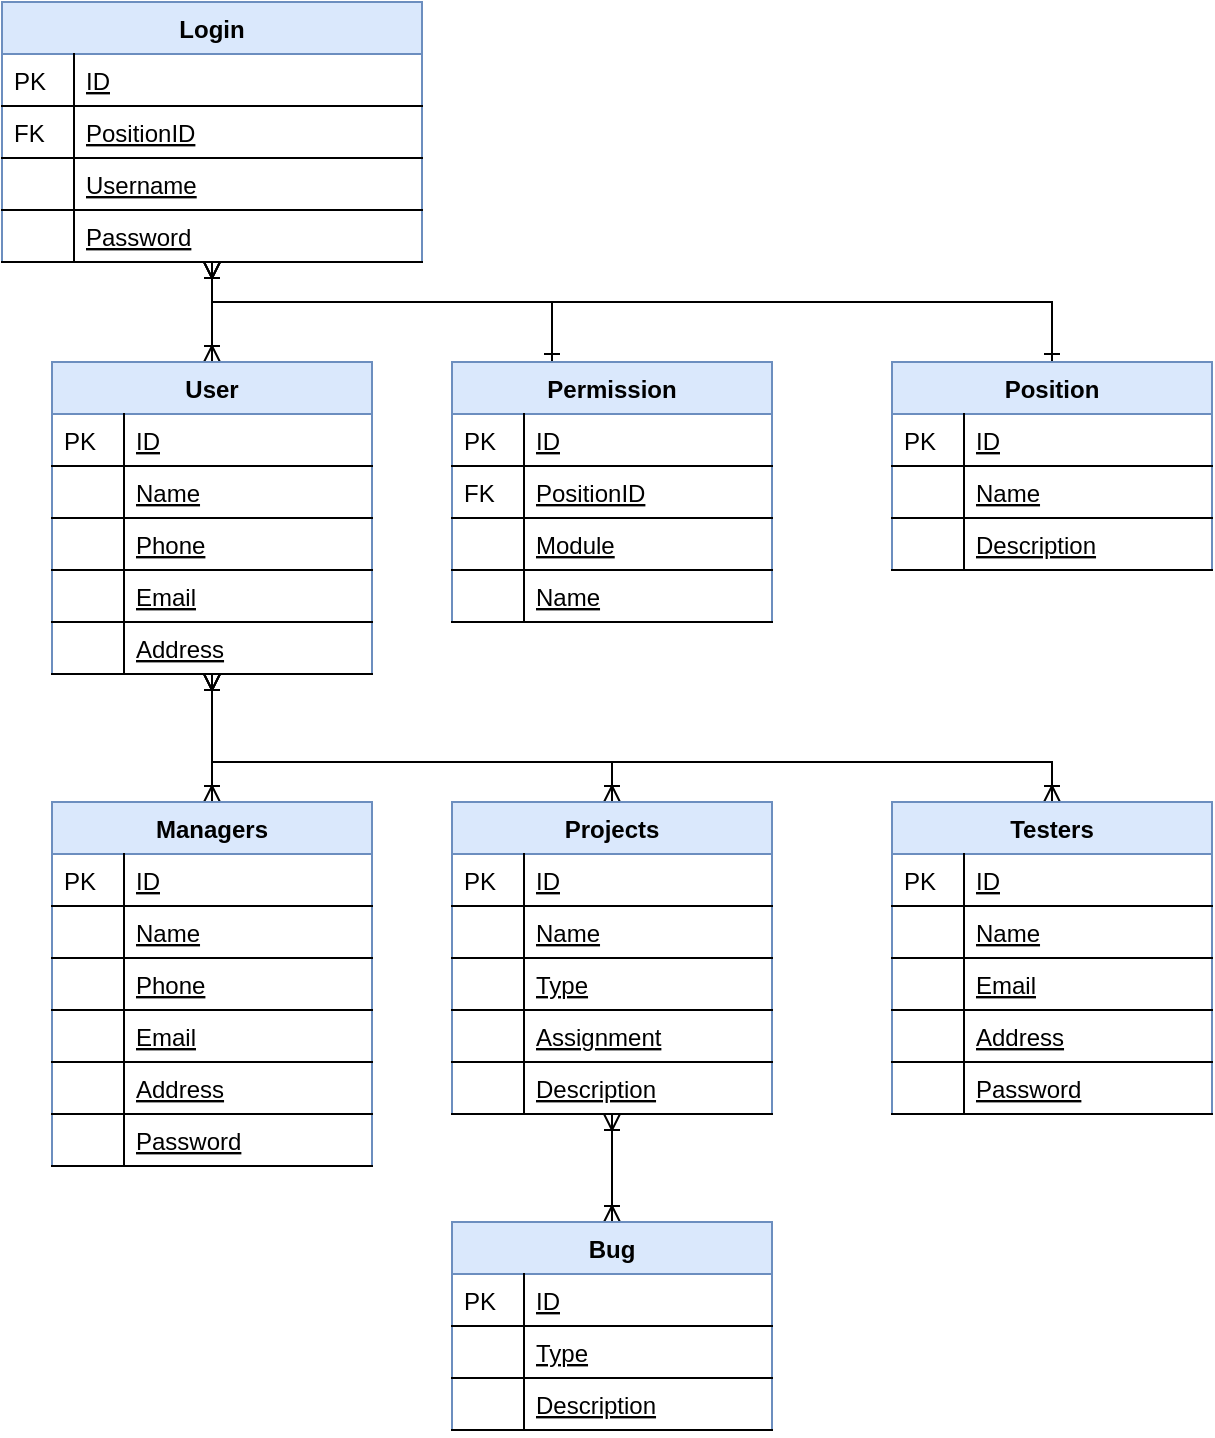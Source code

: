 <mxfile version="13.2.3" type="device"><diagram id="C5RBs43oDa-KdzZeNtuy" name="Page-1"><mxGraphModel dx="831" dy="832" grid="1" gridSize="10" guides="1" tooltips="1" connect="1" arrows="1" fold="1" page="1" pageScale="1" pageWidth="827" pageHeight="1169" math="0" shadow="0"><root><mxCell id="WIyWlLk6GJQsqaUBKTNV-0"/><mxCell id="WIyWlLk6GJQsqaUBKTNV-1" parent="WIyWlLk6GJQsqaUBKTNV-0"/><mxCell id="ANzfN16fe9K2fDMhe4_R-161" style="edgeStyle=orthogonalEdgeStyle;rounded=0;orthogonalLoop=1;jettySize=auto;html=1;exitX=0.5;exitY=0;exitDx=0;exitDy=0;startArrow=ERoneToMany;startFill=0;endArrow=ERoneToMany;endFill=0;" edge="1" parent="WIyWlLk6GJQsqaUBKTNV-1" source="ANzfN16fe9K2fDMhe4_R-154" target="ANzfN16fe9K2fDMhe4_R-130"><mxGeometry relative="1" as="geometry"><mxPoint x="360" y="700" as="targetPoint"/></mxGeometry></mxCell><mxCell id="zkfFHV4jXpPFQw0GAbJ--51" value="Login" style="swimlane;fontStyle=1;childLayout=stackLayout;horizontal=1;startSize=26;horizontalStack=0;resizeParent=1;resizeLast=0;collapsible=1;marginBottom=0;rounded=0;shadow=0;strokeWidth=1;fillColor=#dae8fc;strokeColor=#6c8ebf;" parent="WIyWlLk6GJQsqaUBKTNV-1" vertex="1"><mxGeometry x="15" y="40" width="210" height="130" as="geometry"><mxRectangle x="20" y="80" width="160" height="26" as="alternateBounds"/></mxGeometry></mxCell><mxCell id="zkfFHV4jXpPFQw0GAbJ--52" value="ID" style="shape=partialRectangle;top=0;left=0;right=0;bottom=1;align=left;verticalAlign=top;fillColor=none;spacingLeft=40;spacingRight=4;overflow=hidden;rotatable=0;points=[[0,0.5],[1,0.5]];portConstraint=eastwest;dropTarget=0;rounded=0;shadow=0;strokeWidth=1;fontStyle=4" parent="zkfFHV4jXpPFQw0GAbJ--51" vertex="1"><mxGeometry y="26" width="210" height="26" as="geometry"/></mxCell><mxCell id="zkfFHV4jXpPFQw0GAbJ--53" value="PK" style="shape=partialRectangle;top=0;left=0;bottom=0;fillColor=none;align=left;verticalAlign=top;spacingLeft=4;spacingRight=4;overflow=hidden;rotatable=0;points=[];portConstraint=eastwest;part=1;" parent="zkfFHV4jXpPFQw0GAbJ--52" vertex="1" connectable="0"><mxGeometry width="36" height="26" as="geometry"/></mxCell><mxCell id="ANzfN16fe9K2fDMhe4_R-51" value="PositionID" style="shape=partialRectangle;top=0;left=0;right=0;bottom=1;align=left;verticalAlign=top;fillColor=none;spacingLeft=40;spacingRight=4;overflow=hidden;rotatable=0;points=[[0,0.5],[1,0.5]];portConstraint=eastwest;dropTarget=0;rounded=0;shadow=0;strokeWidth=1;fontStyle=4" vertex="1" parent="zkfFHV4jXpPFQw0GAbJ--51"><mxGeometry y="52" width="210" height="26" as="geometry"/></mxCell><mxCell id="ANzfN16fe9K2fDMhe4_R-52" value="FK" style="shape=partialRectangle;top=0;left=0;bottom=0;fillColor=none;align=left;verticalAlign=top;spacingLeft=4;spacingRight=4;overflow=hidden;rotatable=0;points=[];portConstraint=eastwest;part=1;" vertex="1" connectable="0" parent="ANzfN16fe9K2fDMhe4_R-51"><mxGeometry width="36" height="26" as="geometry"/></mxCell><mxCell id="ANzfN16fe9K2fDMhe4_R-49" value="Username" style="shape=partialRectangle;top=0;left=0;right=0;bottom=1;align=left;verticalAlign=top;fillColor=none;spacingLeft=40;spacingRight=4;overflow=hidden;rotatable=0;points=[[0,0.5],[1,0.5]];portConstraint=eastwest;dropTarget=0;rounded=0;shadow=0;strokeWidth=1;fontStyle=4" vertex="1" parent="zkfFHV4jXpPFQw0GAbJ--51"><mxGeometry y="78" width="210" height="26" as="geometry"/></mxCell><mxCell id="ANzfN16fe9K2fDMhe4_R-50" value="" style="shape=partialRectangle;top=0;left=0;bottom=0;fillColor=none;align=left;verticalAlign=top;spacingLeft=4;spacingRight=4;overflow=hidden;rotatable=0;points=[];portConstraint=eastwest;part=1;" vertex="1" connectable="0" parent="ANzfN16fe9K2fDMhe4_R-49"><mxGeometry width="36" height="26" as="geometry"/></mxCell><mxCell id="ANzfN16fe9K2fDMhe4_R-53" value="Password" style="shape=partialRectangle;top=0;left=0;right=0;bottom=1;align=left;verticalAlign=top;fillColor=none;spacingLeft=40;spacingRight=4;overflow=hidden;rotatable=0;points=[[0,0.5],[1,0.5]];portConstraint=eastwest;dropTarget=0;rounded=0;shadow=0;strokeWidth=1;fontStyle=4" vertex="1" parent="zkfFHV4jXpPFQw0GAbJ--51"><mxGeometry y="104" width="210" height="26" as="geometry"/></mxCell><mxCell id="ANzfN16fe9K2fDMhe4_R-54" value="" style="shape=partialRectangle;top=0;left=0;bottom=0;fillColor=none;align=left;verticalAlign=top;spacingLeft=4;spacingRight=4;overflow=hidden;rotatable=0;points=[];portConstraint=eastwest;part=1;" vertex="1" connectable="0" parent="ANzfN16fe9K2fDMhe4_R-53"><mxGeometry width="36" height="26" as="geometry"/></mxCell><mxCell id="ANzfN16fe9K2fDMhe4_R-170" style="edgeStyle=orthogonalEdgeStyle;rounded=0;orthogonalLoop=1;jettySize=auto;html=1;startArrow=ERoneToMany;startFill=0;endArrow=ERoneToMany;endFill=0;" edge="1" parent="WIyWlLk6GJQsqaUBKTNV-1" source="ANzfN16fe9K2fDMhe4_R-14" target="zkfFHV4jXpPFQw0GAbJ--51"><mxGeometry relative="1" as="geometry"/></mxCell><mxCell id="ANzfN16fe9K2fDMhe4_R-168" style="edgeStyle=orthogonalEdgeStyle;rounded=0;orthogonalLoop=1;jettySize=auto;html=1;startArrow=ERone;startFill=0;endArrow=ERoneToMany;endFill=0;" edge="1" parent="WIyWlLk6GJQsqaUBKTNV-1" source="ANzfN16fe9K2fDMhe4_R-63" target="zkfFHV4jXpPFQw0GAbJ--51"><mxGeometry relative="1" as="geometry"><Array as="points"><mxPoint x="540" y="190"/><mxPoint x="120" y="190"/></Array></mxGeometry></mxCell><mxCell id="ANzfN16fe9K2fDMhe4_R-169" style="edgeStyle=orthogonalEdgeStyle;rounded=0;orthogonalLoop=1;jettySize=auto;html=1;startArrow=ERone;startFill=0;endArrow=ERoneToMany;endFill=0;" edge="1" parent="WIyWlLk6GJQsqaUBKTNV-1" source="ANzfN16fe9K2fDMhe4_R-42" target="zkfFHV4jXpPFQw0GAbJ--51"><mxGeometry relative="1" as="geometry"><Array as="points"><mxPoint x="290" y="190"/><mxPoint x="120" y="190"/></Array></mxGeometry></mxCell><mxCell id="ANzfN16fe9K2fDMhe4_R-165" style="edgeStyle=orthogonalEdgeStyle;rounded=0;orthogonalLoop=1;jettySize=auto;html=1;exitX=0.5;exitY=0;exitDx=0;exitDy=0;startArrow=ERoneToMany;startFill=0;endArrow=ERoneToMany;endFill=0;" edge="1" parent="WIyWlLk6GJQsqaUBKTNV-1" source="ANzfN16fe9K2fDMhe4_R-91" target="ANzfN16fe9K2fDMhe4_R-14"><mxGeometry relative="1" as="geometry"/></mxCell><mxCell id="ANzfN16fe9K2fDMhe4_R-166" style="edgeStyle=orthogonalEdgeStyle;rounded=0;orthogonalLoop=1;jettySize=auto;html=1;startArrow=ERoneToMany;startFill=0;endArrow=ERoneToMany;endFill=0;" edge="1" parent="WIyWlLk6GJQsqaUBKTNV-1" source="ANzfN16fe9K2fDMhe4_R-130" target="ANzfN16fe9K2fDMhe4_R-14"><mxGeometry relative="1" as="geometry"><Array as="points"><mxPoint x="320" y="420"/><mxPoint x="120" y="420"/></Array></mxGeometry></mxCell><mxCell id="ANzfN16fe9K2fDMhe4_R-130" value="Projects" style="swimlane;fontStyle=1;childLayout=stackLayout;horizontal=1;startSize=26;horizontalStack=0;resizeParent=1;resizeLast=0;collapsible=1;marginBottom=0;rounded=0;shadow=0;strokeWidth=1;fillColor=#dae8fc;strokeColor=#6c8ebf;" vertex="1" parent="WIyWlLk6GJQsqaUBKTNV-1"><mxGeometry x="240" y="440" width="160" height="156" as="geometry"><mxRectangle x="260" y="270" width="160" height="26" as="alternateBounds"/></mxGeometry></mxCell><mxCell id="ANzfN16fe9K2fDMhe4_R-131" value="ID" style="shape=partialRectangle;top=0;left=0;right=0;bottom=1;align=left;verticalAlign=top;fillColor=none;spacingLeft=40;spacingRight=4;overflow=hidden;rotatable=0;points=[[0,0.5],[1,0.5]];portConstraint=eastwest;dropTarget=0;rounded=0;shadow=0;strokeWidth=1;fontStyle=4" vertex="1" parent="ANzfN16fe9K2fDMhe4_R-130"><mxGeometry y="26" width="160" height="26" as="geometry"/></mxCell><mxCell id="ANzfN16fe9K2fDMhe4_R-132" value="PK" style="shape=partialRectangle;top=0;left=0;bottom=0;fillColor=none;align=left;verticalAlign=top;spacingLeft=4;spacingRight=4;overflow=hidden;rotatable=0;points=[];portConstraint=eastwest;part=1;" vertex="1" connectable="0" parent="ANzfN16fe9K2fDMhe4_R-131"><mxGeometry width="36" height="26" as="geometry"/></mxCell><mxCell id="ANzfN16fe9K2fDMhe4_R-133" value="Name" style="shape=partialRectangle;top=0;left=0;right=0;bottom=1;align=left;verticalAlign=top;fillColor=none;spacingLeft=40;spacingRight=4;overflow=hidden;rotatable=0;points=[[0,0.5],[1,0.5]];portConstraint=eastwest;dropTarget=0;rounded=0;shadow=0;strokeWidth=1;fontStyle=4" vertex="1" parent="ANzfN16fe9K2fDMhe4_R-130"><mxGeometry y="52" width="160" height="26" as="geometry"/></mxCell><mxCell id="ANzfN16fe9K2fDMhe4_R-134" value="" style="shape=partialRectangle;top=0;left=0;bottom=0;fillColor=none;align=left;verticalAlign=top;spacingLeft=4;spacingRight=4;overflow=hidden;rotatable=0;points=[];portConstraint=eastwest;part=1;" vertex="1" connectable="0" parent="ANzfN16fe9K2fDMhe4_R-133"><mxGeometry width="36" height="26" as="geometry"/></mxCell><mxCell id="ANzfN16fe9K2fDMhe4_R-135" value="Type" style="shape=partialRectangle;top=0;left=0;right=0;bottom=1;align=left;verticalAlign=top;fillColor=none;spacingLeft=40;spacingRight=4;overflow=hidden;rotatable=0;points=[[0,0.5],[1,0.5]];portConstraint=eastwest;dropTarget=0;rounded=0;shadow=0;strokeWidth=1;fontStyle=4" vertex="1" parent="ANzfN16fe9K2fDMhe4_R-130"><mxGeometry y="78" width="160" height="26" as="geometry"/></mxCell><mxCell id="ANzfN16fe9K2fDMhe4_R-136" value="" style="shape=partialRectangle;top=0;left=0;bottom=0;fillColor=none;align=left;verticalAlign=top;spacingLeft=4;spacingRight=4;overflow=hidden;rotatable=0;points=[];portConstraint=eastwest;part=1;" vertex="1" connectable="0" parent="ANzfN16fe9K2fDMhe4_R-135"><mxGeometry width="36" height="26" as="geometry"/></mxCell><mxCell id="ANzfN16fe9K2fDMhe4_R-137" value="Assignment" style="shape=partialRectangle;top=0;left=0;right=0;bottom=1;align=left;verticalAlign=top;fillColor=none;spacingLeft=40;spacingRight=4;overflow=hidden;rotatable=0;points=[[0,0.5],[1,0.5]];portConstraint=eastwest;dropTarget=0;rounded=0;shadow=0;strokeWidth=1;fontStyle=4" vertex="1" parent="ANzfN16fe9K2fDMhe4_R-130"><mxGeometry y="104" width="160" height="26" as="geometry"/></mxCell><mxCell id="ANzfN16fe9K2fDMhe4_R-138" value="" style="shape=partialRectangle;top=0;left=0;bottom=0;fillColor=none;align=left;verticalAlign=top;spacingLeft=4;spacingRight=4;overflow=hidden;rotatable=0;points=[];portConstraint=eastwest;part=1;" vertex="1" connectable="0" parent="ANzfN16fe9K2fDMhe4_R-137"><mxGeometry width="36" height="26" as="geometry"/></mxCell><mxCell id="ANzfN16fe9K2fDMhe4_R-139" value="Description" style="shape=partialRectangle;top=0;left=0;right=0;bottom=1;align=left;verticalAlign=top;fillColor=none;spacingLeft=40;spacingRight=4;overflow=hidden;rotatable=0;points=[[0,0.5],[1,0.5]];portConstraint=eastwest;dropTarget=0;rounded=0;shadow=0;strokeWidth=1;fontStyle=4" vertex="1" parent="ANzfN16fe9K2fDMhe4_R-130"><mxGeometry y="130" width="160" height="26" as="geometry"/></mxCell><mxCell id="ANzfN16fe9K2fDMhe4_R-140" value="" style="shape=partialRectangle;top=0;left=0;bottom=0;fillColor=none;align=left;verticalAlign=top;spacingLeft=4;spacingRight=4;overflow=hidden;rotatable=0;points=[];portConstraint=eastwest;part=1;" vertex="1" connectable="0" parent="ANzfN16fe9K2fDMhe4_R-139"><mxGeometry width="36" height="26" as="geometry"/></mxCell><mxCell id="ANzfN16fe9K2fDMhe4_R-167" style="edgeStyle=orthogonalEdgeStyle;rounded=0;orthogonalLoop=1;jettySize=auto;html=1;startArrow=ERoneToMany;startFill=0;endArrow=ERoneToMany;endFill=0;" edge="1" parent="WIyWlLk6GJQsqaUBKTNV-1" source="ANzfN16fe9K2fDMhe4_R-106" target="ANzfN16fe9K2fDMhe4_R-14"><mxGeometry relative="1" as="geometry"><Array as="points"><mxPoint x="540" y="420"/><mxPoint x="120" y="420"/></Array></mxGeometry></mxCell><mxCell id="ANzfN16fe9K2fDMhe4_R-106" value="Testers" style="swimlane;fontStyle=1;childLayout=stackLayout;horizontal=1;startSize=26;horizontalStack=0;resizeParent=1;resizeLast=0;collapsible=1;marginBottom=0;rounded=0;shadow=0;strokeWidth=1;fillColor=#dae8fc;strokeColor=#6c8ebf;" vertex="1" parent="WIyWlLk6GJQsqaUBKTNV-1"><mxGeometry x="460" y="440" width="160" height="156" as="geometry"><mxRectangle x="260" y="270" width="160" height="26" as="alternateBounds"/></mxGeometry></mxCell><mxCell id="ANzfN16fe9K2fDMhe4_R-107" value="ID" style="shape=partialRectangle;top=0;left=0;right=0;bottom=1;align=left;verticalAlign=top;fillColor=none;spacingLeft=40;spacingRight=4;overflow=hidden;rotatable=0;points=[[0,0.5],[1,0.5]];portConstraint=eastwest;dropTarget=0;rounded=0;shadow=0;strokeWidth=1;fontStyle=4" vertex="1" parent="ANzfN16fe9K2fDMhe4_R-106"><mxGeometry y="26" width="160" height="26" as="geometry"/></mxCell><mxCell id="ANzfN16fe9K2fDMhe4_R-108" value="PK" style="shape=partialRectangle;top=0;left=0;bottom=0;fillColor=none;align=left;verticalAlign=top;spacingLeft=4;spacingRight=4;overflow=hidden;rotatable=0;points=[];portConstraint=eastwest;part=1;" vertex="1" connectable="0" parent="ANzfN16fe9K2fDMhe4_R-107"><mxGeometry width="36" height="26" as="geometry"/></mxCell><mxCell id="ANzfN16fe9K2fDMhe4_R-109" value="Name" style="shape=partialRectangle;top=0;left=0;right=0;bottom=1;align=left;verticalAlign=top;fillColor=none;spacingLeft=40;spacingRight=4;overflow=hidden;rotatable=0;points=[[0,0.5],[1,0.5]];portConstraint=eastwest;dropTarget=0;rounded=0;shadow=0;strokeWidth=1;fontStyle=4" vertex="1" parent="ANzfN16fe9K2fDMhe4_R-106"><mxGeometry y="52" width="160" height="26" as="geometry"/></mxCell><mxCell id="ANzfN16fe9K2fDMhe4_R-110" value="" style="shape=partialRectangle;top=0;left=0;bottom=0;fillColor=none;align=left;verticalAlign=top;spacingLeft=4;spacingRight=4;overflow=hidden;rotatable=0;points=[];portConstraint=eastwest;part=1;" vertex="1" connectable="0" parent="ANzfN16fe9K2fDMhe4_R-109"><mxGeometry width="36" height="26" as="geometry"/></mxCell><mxCell id="ANzfN16fe9K2fDMhe4_R-113" value="Email" style="shape=partialRectangle;top=0;left=0;right=0;bottom=1;align=left;verticalAlign=top;fillColor=none;spacingLeft=40;spacingRight=4;overflow=hidden;rotatable=0;points=[[0,0.5],[1,0.5]];portConstraint=eastwest;dropTarget=0;rounded=0;shadow=0;strokeWidth=1;fontStyle=4" vertex="1" parent="ANzfN16fe9K2fDMhe4_R-106"><mxGeometry y="78" width="160" height="26" as="geometry"/></mxCell><mxCell id="ANzfN16fe9K2fDMhe4_R-114" value="" style="shape=partialRectangle;top=0;left=0;bottom=0;fillColor=none;align=left;verticalAlign=top;spacingLeft=4;spacingRight=4;overflow=hidden;rotatable=0;points=[];portConstraint=eastwest;part=1;" vertex="1" connectable="0" parent="ANzfN16fe9K2fDMhe4_R-113"><mxGeometry width="36" height="26" as="geometry"/></mxCell><mxCell id="ANzfN16fe9K2fDMhe4_R-115" value="Address" style="shape=partialRectangle;top=0;left=0;right=0;bottom=1;align=left;verticalAlign=top;fillColor=none;spacingLeft=40;spacingRight=4;overflow=hidden;rotatable=0;points=[[0,0.5],[1,0.5]];portConstraint=eastwest;dropTarget=0;rounded=0;shadow=0;strokeWidth=1;fontStyle=4" vertex="1" parent="ANzfN16fe9K2fDMhe4_R-106"><mxGeometry y="104" width="160" height="26" as="geometry"/></mxCell><mxCell id="ANzfN16fe9K2fDMhe4_R-116" value="" style="shape=partialRectangle;top=0;left=0;bottom=0;fillColor=none;align=left;verticalAlign=top;spacingLeft=4;spacingRight=4;overflow=hidden;rotatable=0;points=[];portConstraint=eastwest;part=1;" vertex="1" connectable="0" parent="ANzfN16fe9K2fDMhe4_R-115"><mxGeometry width="36" height="26" as="geometry"/></mxCell><mxCell id="ANzfN16fe9K2fDMhe4_R-117" value="Password" style="shape=partialRectangle;top=0;left=0;right=0;bottom=1;align=left;verticalAlign=top;fillColor=none;spacingLeft=40;spacingRight=4;overflow=hidden;rotatable=0;points=[[0,0.5],[1,0.5]];portConstraint=eastwest;dropTarget=0;rounded=0;shadow=0;strokeWidth=1;fontStyle=4" vertex="1" parent="ANzfN16fe9K2fDMhe4_R-106"><mxGeometry y="130" width="160" height="26" as="geometry"/></mxCell><mxCell id="ANzfN16fe9K2fDMhe4_R-118" value="" style="shape=partialRectangle;top=0;left=0;bottom=0;fillColor=none;align=left;verticalAlign=top;spacingLeft=4;spacingRight=4;overflow=hidden;rotatable=0;points=[];portConstraint=eastwest;part=1;" vertex="1" connectable="0" parent="ANzfN16fe9K2fDMhe4_R-117"><mxGeometry width="36" height="26" as="geometry"/></mxCell><mxCell id="ANzfN16fe9K2fDMhe4_R-154" value="Bug" style="swimlane;fontStyle=1;childLayout=stackLayout;horizontal=1;startSize=26;horizontalStack=0;resizeParent=1;resizeLast=0;collapsible=1;marginBottom=0;rounded=0;shadow=0;strokeWidth=1;fillColor=#dae8fc;strokeColor=#6c8ebf;" vertex="1" parent="WIyWlLk6GJQsqaUBKTNV-1"><mxGeometry x="240" y="650" width="160" height="104" as="geometry"><mxRectangle x="260" y="270" width="160" height="26" as="alternateBounds"/></mxGeometry></mxCell><mxCell id="ANzfN16fe9K2fDMhe4_R-155" value="ID" style="shape=partialRectangle;top=0;left=0;right=0;bottom=1;align=left;verticalAlign=top;fillColor=none;spacingLeft=40;spacingRight=4;overflow=hidden;rotatable=0;points=[[0,0.5],[1,0.5]];portConstraint=eastwest;dropTarget=0;rounded=0;shadow=0;strokeWidth=1;fontStyle=4" vertex="1" parent="ANzfN16fe9K2fDMhe4_R-154"><mxGeometry y="26" width="160" height="26" as="geometry"/></mxCell><mxCell id="ANzfN16fe9K2fDMhe4_R-156" value="PK" style="shape=partialRectangle;top=0;left=0;bottom=0;fillColor=none;align=left;verticalAlign=top;spacingLeft=4;spacingRight=4;overflow=hidden;rotatable=0;points=[];portConstraint=eastwest;part=1;" vertex="1" connectable="0" parent="ANzfN16fe9K2fDMhe4_R-155"><mxGeometry width="36" height="26" as="geometry"/></mxCell><mxCell id="ANzfN16fe9K2fDMhe4_R-157" value="Type" style="shape=partialRectangle;top=0;left=0;right=0;bottom=1;align=left;verticalAlign=top;fillColor=none;spacingLeft=40;spacingRight=4;overflow=hidden;rotatable=0;points=[[0,0.5],[1,0.5]];portConstraint=eastwest;dropTarget=0;rounded=0;shadow=0;strokeWidth=1;fontStyle=4" vertex="1" parent="ANzfN16fe9K2fDMhe4_R-154"><mxGeometry y="52" width="160" height="26" as="geometry"/></mxCell><mxCell id="ANzfN16fe9K2fDMhe4_R-158" value="" style="shape=partialRectangle;top=0;left=0;bottom=0;fillColor=none;align=left;verticalAlign=top;spacingLeft=4;spacingRight=4;overflow=hidden;rotatable=0;points=[];portConstraint=eastwest;part=1;" vertex="1" connectable="0" parent="ANzfN16fe9K2fDMhe4_R-157"><mxGeometry width="36" height="26" as="geometry"/></mxCell><mxCell id="ANzfN16fe9K2fDMhe4_R-159" value="Description" style="shape=partialRectangle;top=0;left=0;right=0;bottom=1;align=left;verticalAlign=top;fillColor=none;spacingLeft=40;spacingRight=4;overflow=hidden;rotatable=0;points=[[0,0.5],[1,0.5]];portConstraint=eastwest;dropTarget=0;rounded=0;shadow=0;strokeWidth=1;fontStyle=4" vertex="1" parent="ANzfN16fe9K2fDMhe4_R-154"><mxGeometry y="78" width="160" height="26" as="geometry"/></mxCell><mxCell id="ANzfN16fe9K2fDMhe4_R-160" value="" style="shape=partialRectangle;top=0;left=0;bottom=0;fillColor=none;align=left;verticalAlign=top;spacingLeft=4;spacingRight=4;overflow=hidden;rotatable=0;points=[];portConstraint=eastwest;part=1;" vertex="1" connectable="0" parent="ANzfN16fe9K2fDMhe4_R-159"><mxGeometry width="36" height="26" as="geometry"/></mxCell><mxCell id="ANzfN16fe9K2fDMhe4_R-14" value="User" style="swimlane;fontStyle=1;childLayout=stackLayout;horizontal=1;startSize=26;horizontalStack=0;resizeParent=1;resizeLast=0;collapsible=1;marginBottom=0;rounded=0;shadow=0;strokeWidth=1;fillColor=#dae8fc;strokeColor=#6c8ebf;" vertex="1" parent="WIyWlLk6GJQsqaUBKTNV-1"><mxGeometry x="40" y="220" width="160" height="156" as="geometry"><mxRectangle x="260" y="270" width="160" height="26" as="alternateBounds"/></mxGeometry></mxCell><mxCell id="ANzfN16fe9K2fDMhe4_R-15" value="ID" style="shape=partialRectangle;top=0;left=0;right=0;bottom=1;align=left;verticalAlign=top;fillColor=none;spacingLeft=40;spacingRight=4;overflow=hidden;rotatable=0;points=[[0,0.5],[1,0.5]];portConstraint=eastwest;dropTarget=0;rounded=0;shadow=0;strokeWidth=1;fontStyle=4" vertex="1" parent="ANzfN16fe9K2fDMhe4_R-14"><mxGeometry y="26" width="160" height="26" as="geometry"/></mxCell><mxCell id="ANzfN16fe9K2fDMhe4_R-16" value="PK" style="shape=partialRectangle;top=0;left=0;bottom=0;fillColor=none;align=left;verticalAlign=top;spacingLeft=4;spacingRight=4;overflow=hidden;rotatable=0;points=[];portConstraint=eastwest;part=1;" vertex="1" connectable="0" parent="ANzfN16fe9K2fDMhe4_R-15"><mxGeometry width="36" height="26" as="geometry"/></mxCell><mxCell id="ANzfN16fe9K2fDMhe4_R-55" value="Name" style="shape=partialRectangle;top=0;left=0;right=0;bottom=1;align=left;verticalAlign=top;fillColor=none;spacingLeft=40;spacingRight=4;overflow=hidden;rotatable=0;points=[[0,0.5],[1,0.5]];portConstraint=eastwest;dropTarget=0;rounded=0;shadow=0;strokeWidth=1;fontStyle=4" vertex="1" parent="ANzfN16fe9K2fDMhe4_R-14"><mxGeometry y="52" width="160" height="26" as="geometry"/></mxCell><mxCell id="ANzfN16fe9K2fDMhe4_R-56" value="" style="shape=partialRectangle;top=0;left=0;bottom=0;fillColor=none;align=left;verticalAlign=top;spacingLeft=4;spacingRight=4;overflow=hidden;rotatable=0;points=[];portConstraint=eastwest;part=1;" vertex="1" connectable="0" parent="ANzfN16fe9K2fDMhe4_R-55"><mxGeometry width="36" height="26" as="geometry"/></mxCell><mxCell id="ANzfN16fe9K2fDMhe4_R-57" value="Phone" style="shape=partialRectangle;top=0;left=0;right=0;bottom=1;align=left;verticalAlign=top;fillColor=none;spacingLeft=40;spacingRight=4;overflow=hidden;rotatable=0;points=[[0,0.5],[1,0.5]];portConstraint=eastwest;dropTarget=0;rounded=0;shadow=0;strokeWidth=1;fontStyle=4" vertex="1" parent="ANzfN16fe9K2fDMhe4_R-14"><mxGeometry y="78" width="160" height="26" as="geometry"/></mxCell><mxCell id="ANzfN16fe9K2fDMhe4_R-58" value="" style="shape=partialRectangle;top=0;left=0;bottom=0;fillColor=none;align=left;verticalAlign=top;spacingLeft=4;spacingRight=4;overflow=hidden;rotatable=0;points=[];portConstraint=eastwest;part=1;" vertex="1" connectable="0" parent="ANzfN16fe9K2fDMhe4_R-57"><mxGeometry width="36" height="26" as="geometry"/></mxCell><mxCell id="ANzfN16fe9K2fDMhe4_R-59" value="Email" style="shape=partialRectangle;top=0;left=0;right=0;bottom=1;align=left;verticalAlign=top;fillColor=none;spacingLeft=40;spacingRight=4;overflow=hidden;rotatable=0;points=[[0,0.5],[1,0.5]];portConstraint=eastwest;dropTarget=0;rounded=0;shadow=0;strokeWidth=1;fontStyle=4" vertex="1" parent="ANzfN16fe9K2fDMhe4_R-14"><mxGeometry y="104" width="160" height="26" as="geometry"/></mxCell><mxCell id="ANzfN16fe9K2fDMhe4_R-60" value="" style="shape=partialRectangle;top=0;left=0;bottom=0;fillColor=none;align=left;verticalAlign=top;spacingLeft=4;spacingRight=4;overflow=hidden;rotatable=0;points=[];portConstraint=eastwest;part=1;" vertex="1" connectable="0" parent="ANzfN16fe9K2fDMhe4_R-59"><mxGeometry width="36" height="26" as="geometry"/></mxCell><mxCell id="ANzfN16fe9K2fDMhe4_R-61" value="Address" style="shape=partialRectangle;top=0;left=0;right=0;bottom=1;align=left;verticalAlign=top;fillColor=none;spacingLeft=40;spacingRight=4;overflow=hidden;rotatable=0;points=[[0,0.5],[1,0.5]];portConstraint=eastwest;dropTarget=0;rounded=0;shadow=0;strokeWidth=1;fontStyle=4" vertex="1" parent="ANzfN16fe9K2fDMhe4_R-14"><mxGeometry y="130" width="160" height="26" as="geometry"/></mxCell><mxCell id="ANzfN16fe9K2fDMhe4_R-62" value="" style="shape=partialRectangle;top=0;left=0;bottom=0;fillColor=none;align=left;verticalAlign=top;spacingLeft=4;spacingRight=4;overflow=hidden;rotatable=0;points=[];portConstraint=eastwest;part=1;" vertex="1" connectable="0" parent="ANzfN16fe9K2fDMhe4_R-61"><mxGeometry width="36" height="26" as="geometry"/></mxCell><mxCell id="ANzfN16fe9K2fDMhe4_R-91" value="Managers" style="swimlane;fontStyle=1;childLayout=stackLayout;horizontal=1;startSize=26;horizontalStack=0;resizeParent=1;resizeLast=0;collapsible=1;marginBottom=0;rounded=0;shadow=0;strokeWidth=1;fillColor=#dae8fc;strokeColor=#6c8ebf;" vertex="1" parent="WIyWlLk6GJQsqaUBKTNV-1"><mxGeometry x="40" y="440" width="160" height="182" as="geometry"><mxRectangle x="260" y="270" width="160" height="26" as="alternateBounds"/></mxGeometry></mxCell><mxCell id="ANzfN16fe9K2fDMhe4_R-92" value="ID" style="shape=partialRectangle;top=0;left=0;right=0;bottom=1;align=left;verticalAlign=top;fillColor=none;spacingLeft=40;spacingRight=4;overflow=hidden;rotatable=0;points=[[0,0.5],[1,0.5]];portConstraint=eastwest;dropTarget=0;rounded=0;shadow=0;strokeWidth=1;fontStyle=4" vertex="1" parent="ANzfN16fe9K2fDMhe4_R-91"><mxGeometry y="26" width="160" height="26" as="geometry"/></mxCell><mxCell id="ANzfN16fe9K2fDMhe4_R-93" value="PK" style="shape=partialRectangle;top=0;left=0;bottom=0;fillColor=none;align=left;verticalAlign=top;spacingLeft=4;spacingRight=4;overflow=hidden;rotatable=0;points=[];portConstraint=eastwest;part=1;" vertex="1" connectable="0" parent="ANzfN16fe9K2fDMhe4_R-92"><mxGeometry width="36" height="26" as="geometry"/></mxCell><mxCell id="ANzfN16fe9K2fDMhe4_R-94" value="Name" style="shape=partialRectangle;top=0;left=0;right=0;bottom=1;align=left;verticalAlign=top;fillColor=none;spacingLeft=40;spacingRight=4;overflow=hidden;rotatable=0;points=[[0,0.5],[1,0.5]];portConstraint=eastwest;dropTarget=0;rounded=0;shadow=0;strokeWidth=1;fontStyle=4" vertex="1" parent="ANzfN16fe9K2fDMhe4_R-91"><mxGeometry y="52" width="160" height="26" as="geometry"/></mxCell><mxCell id="ANzfN16fe9K2fDMhe4_R-95" value="" style="shape=partialRectangle;top=0;left=0;bottom=0;fillColor=none;align=left;verticalAlign=top;spacingLeft=4;spacingRight=4;overflow=hidden;rotatable=0;points=[];portConstraint=eastwest;part=1;" vertex="1" connectable="0" parent="ANzfN16fe9K2fDMhe4_R-94"><mxGeometry width="36" height="26" as="geometry"/></mxCell><mxCell id="ANzfN16fe9K2fDMhe4_R-96" value="Phone" style="shape=partialRectangle;top=0;left=0;right=0;bottom=1;align=left;verticalAlign=top;fillColor=none;spacingLeft=40;spacingRight=4;overflow=hidden;rotatable=0;points=[[0,0.5],[1,0.5]];portConstraint=eastwest;dropTarget=0;rounded=0;shadow=0;strokeWidth=1;fontStyle=4" vertex="1" parent="ANzfN16fe9K2fDMhe4_R-91"><mxGeometry y="78" width="160" height="26" as="geometry"/></mxCell><mxCell id="ANzfN16fe9K2fDMhe4_R-97" value="" style="shape=partialRectangle;top=0;left=0;bottom=0;fillColor=none;align=left;verticalAlign=top;spacingLeft=4;spacingRight=4;overflow=hidden;rotatable=0;points=[];portConstraint=eastwest;part=1;" vertex="1" connectable="0" parent="ANzfN16fe9K2fDMhe4_R-96"><mxGeometry width="36" height="26" as="geometry"/></mxCell><mxCell id="ANzfN16fe9K2fDMhe4_R-98" value="Email" style="shape=partialRectangle;top=0;left=0;right=0;bottom=1;align=left;verticalAlign=top;fillColor=none;spacingLeft=40;spacingRight=4;overflow=hidden;rotatable=0;points=[[0,0.5],[1,0.5]];portConstraint=eastwest;dropTarget=0;rounded=0;shadow=0;strokeWidth=1;fontStyle=4" vertex="1" parent="ANzfN16fe9K2fDMhe4_R-91"><mxGeometry y="104" width="160" height="26" as="geometry"/></mxCell><mxCell id="ANzfN16fe9K2fDMhe4_R-99" value="" style="shape=partialRectangle;top=0;left=0;bottom=0;fillColor=none;align=left;verticalAlign=top;spacingLeft=4;spacingRight=4;overflow=hidden;rotatable=0;points=[];portConstraint=eastwest;part=1;" vertex="1" connectable="0" parent="ANzfN16fe9K2fDMhe4_R-98"><mxGeometry width="36" height="26" as="geometry"/></mxCell><mxCell id="ANzfN16fe9K2fDMhe4_R-100" value="Address" style="shape=partialRectangle;top=0;left=0;right=0;bottom=1;align=left;verticalAlign=top;fillColor=none;spacingLeft=40;spacingRight=4;overflow=hidden;rotatable=0;points=[[0,0.5],[1,0.5]];portConstraint=eastwest;dropTarget=0;rounded=0;shadow=0;strokeWidth=1;fontStyle=4" vertex="1" parent="ANzfN16fe9K2fDMhe4_R-91"><mxGeometry y="130" width="160" height="26" as="geometry"/></mxCell><mxCell id="ANzfN16fe9K2fDMhe4_R-101" value="" style="shape=partialRectangle;top=0;left=0;bottom=0;fillColor=none;align=left;verticalAlign=top;spacingLeft=4;spacingRight=4;overflow=hidden;rotatable=0;points=[];portConstraint=eastwest;part=1;" vertex="1" connectable="0" parent="ANzfN16fe9K2fDMhe4_R-100"><mxGeometry width="36" height="26" as="geometry"/></mxCell><mxCell id="ANzfN16fe9K2fDMhe4_R-102" value="Password" style="shape=partialRectangle;top=0;left=0;right=0;bottom=1;align=left;verticalAlign=top;fillColor=none;spacingLeft=40;spacingRight=4;overflow=hidden;rotatable=0;points=[[0,0.5],[1,0.5]];portConstraint=eastwest;dropTarget=0;rounded=0;shadow=0;strokeWidth=1;fontStyle=4" vertex="1" parent="ANzfN16fe9K2fDMhe4_R-91"><mxGeometry y="156" width="160" height="26" as="geometry"/></mxCell><mxCell id="ANzfN16fe9K2fDMhe4_R-103" value="" style="shape=partialRectangle;top=0;left=0;bottom=0;fillColor=none;align=left;verticalAlign=top;spacingLeft=4;spacingRight=4;overflow=hidden;rotatable=0;points=[];portConstraint=eastwest;part=1;" vertex="1" connectable="0" parent="ANzfN16fe9K2fDMhe4_R-102"><mxGeometry width="36" height="26" as="geometry"/></mxCell><mxCell id="ANzfN16fe9K2fDMhe4_R-42" value="Permission" style="swimlane;fontStyle=1;childLayout=stackLayout;horizontal=1;startSize=26;horizontalStack=0;resizeParent=1;resizeLast=0;collapsible=1;marginBottom=0;rounded=0;shadow=0;strokeWidth=1;fillColor=#dae8fc;strokeColor=#6c8ebf;" vertex="1" parent="WIyWlLk6GJQsqaUBKTNV-1"><mxGeometry x="240" y="220" width="160" height="130" as="geometry"><mxRectangle x="260" y="270" width="160" height="26" as="alternateBounds"/></mxGeometry></mxCell><mxCell id="ANzfN16fe9K2fDMhe4_R-43" value="ID" style="shape=partialRectangle;top=0;left=0;right=0;bottom=1;align=left;verticalAlign=top;fillColor=none;spacingLeft=40;spacingRight=4;overflow=hidden;rotatable=0;points=[[0,0.5],[1,0.5]];portConstraint=eastwest;dropTarget=0;rounded=0;shadow=0;strokeWidth=1;fontStyle=4" vertex="1" parent="ANzfN16fe9K2fDMhe4_R-42"><mxGeometry y="26" width="160" height="26" as="geometry"/></mxCell><mxCell id="ANzfN16fe9K2fDMhe4_R-44" value="PK" style="shape=partialRectangle;top=0;left=0;bottom=0;fillColor=none;align=left;verticalAlign=top;spacingLeft=4;spacingRight=4;overflow=hidden;rotatable=0;points=[];portConstraint=eastwest;part=1;" vertex="1" connectable="0" parent="ANzfN16fe9K2fDMhe4_R-43"><mxGeometry width="36" height="26" as="geometry"/></mxCell><mxCell id="ANzfN16fe9K2fDMhe4_R-74" value="PositionID" style="shape=partialRectangle;top=0;left=0;right=0;bottom=1;align=left;verticalAlign=top;fillColor=none;spacingLeft=40;spacingRight=4;overflow=hidden;rotatable=0;points=[[0,0.5],[1,0.5]];portConstraint=eastwest;dropTarget=0;rounded=0;shadow=0;strokeWidth=1;fontStyle=4" vertex="1" parent="ANzfN16fe9K2fDMhe4_R-42"><mxGeometry y="52" width="160" height="26" as="geometry"/></mxCell><mxCell id="ANzfN16fe9K2fDMhe4_R-75" value="FK" style="shape=partialRectangle;top=0;left=0;bottom=0;fillColor=none;align=left;verticalAlign=top;spacingLeft=4;spacingRight=4;overflow=hidden;rotatable=0;points=[];portConstraint=eastwest;part=1;" vertex="1" connectable="0" parent="ANzfN16fe9K2fDMhe4_R-74"><mxGeometry width="36" height="26" as="geometry"/></mxCell><mxCell id="ANzfN16fe9K2fDMhe4_R-76" value="Module" style="shape=partialRectangle;top=0;left=0;right=0;bottom=1;align=left;verticalAlign=top;fillColor=none;spacingLeft=40;spacingRight=4;overflow=hidden;rotatable=0;points=[[0,0.5],[1,0.5]];portConstraint=eastwest;dropTarget=0;rounded=0;shadow=0;strokeWidth=1;fontStyle=4" vertex="1" parent="ANzfN16fe9K2fDMhe4_R-42"><mxGeometry y="78" width="160" height="26" as="geometry"/></mxCell><mxCell id="ANzfN16fe9K2fDMhe4_R-77" value="" style="shape=partialRectangle;top=0;left=0;bottom=0;fillColor=none;align=left;verticalAlign=top;spacingLeft=4;spacingRight=4;overflow=hidden;rotatable=0;points=[];portConstraint=eastwest;part=1;" vertex="1" connectable="0" parent="ANzfN16fe9K2fDMhe4_R-76"><mxGeometry width="36" height="26" as="geometry"/></mxCell><mxCell id="ANzfN16fe9K2fDMhe4_R-83" value="Name" style="shape=partialRectangle;top=0;left=0;right=0;bottom=1;align=left;verticalAlign=top;fillColor=none;spacingLeft=40;spacingRight=4;overflow=hidden;rotatable=0;points=[[0,0.5],[1,0.5]];portConstraint=eastwest;dropTarget=0;rounded=0;shadow=0;strokeWidth=1;fontStyle=4" vertex="1" parent="ANzfN16fe9K2fDMhe4_R-42"><mxGeometry y="104" width="160" height="26" as="geometry"/></mxCell><mxCell id="ANzfN16fe9K2fDMhe4_R-84" value="" style="shape=partialRectangle;top=0;left=0;bottom=0;fillColor=none;align=left;verticalAlign=top;spacingLeft=4;spacingRight=4;overflow=hidden;rotatable=0;points=[];portConstraint=eastwest;part=1;" vertex="1" connectable="0" parent="ANzfN16fe9K2fDMhe4_R-83"><mxGeometry width="36" height="26" as="geometry"/></mxCell><mxCell id="ANzfN16fe9K2fDMhe4_R-63" value="Position" style="swimlane;fontStyle=1;childLayout=stackLayout;horizontal=1;startSize=26;horizontalStack=0;resizeParent=1;resizeLast=0;collapsible=1;marginBottom=0;rounded=0;shadow=0;strokeWidth=1;fillColor=#dae8fc;strokeColor=#6c8ebf;" vertex="1" parent="WIyWlLk6GJQsqaUBKTNV-1"><mxGeometry x="460" y="220" width="160" height="104" as="geometry"><mxRectangle x="260" y="270" width="160" height="26" as="alternateBounds"/></mxGeometry></mxCell><mxCell id="ANzfN16fe9K2fDMhe4_R-64" value="ID" style="shape=partialRectangle;top=0;left=0;right=0;bottom=1;align=left;verticalAlign=top;fillColor=none;spacingLeft=40;spacingRight=4;overflow=hidden;rotatable=0;points=[[0,0.5],[1,0.5]];portConstraint=eastwest;dropTarget=0;rounded=0;shadow=0;strokeWidth=1;fontStyle=4" vertex="1" parent="ANzfN16fe9K2fDMhe4_R-63"><mxGeometry y="26" width="160" height="26" as="geometry"/></mxCell><mxCell id="ANzfN16fe9K2fDMhe4_R-65" value="PK" style="shape=partialRectangle;top=0;left=0;bottom=0;fillColor=none;align=left;verticalAlign=top;spacingLeft=4;spacingRight=4;overflow=hidden;rotatable=0;points=[];portConstraint=eastwest;part=1;" vertex="1" connectable="0" parent="ANzfN16fe9K2fDMhe4_R-64"><mxGeometry width="36" height="26" as="geometry"/></mxCell><mxCell id="ANzfN16fe9K2fDMhe4_R-66" value="Name" style="shape=partialRectangle;top=0;left=0;right=0;bottom=1;align=left;verticalAlign=top;fillColor=none;spacingLeft=40;spacingRight=4;overflow=hidden;rotatable=0;points=[[0,0.5],[1,0.5]];portConstraint=eastwest;dropTarget=0;rounded=0;shadow=0;strokeWidth=1;fontStyle=4" vertex="1" parent="ANzfN16fe9K2fDMhe4_R-63"><mxGeometry y="52" width="160" height="26" as="geometry"/></mxCell><mxCell id="ANzfN16fe9K2fDMhe4_R-67" value="" style="shape=partialRectangle;top=0;left=0;bottom=0;fillColor=none;align=left;verticalAlign=top;spacingLeft=4;spacingRight=4;overflow=hidden;rotatable=0;points=[];portConstraint=eastwest;part=1;" vertex="1" connectable="0" parent="ANzfN16fe9K2fDMhe4_R-66"><mxGeometry width="36" height="26" as="geometry"/></mxCell><mxCell id="ANzfN16fe9K2fDMhe4_R-68" value="Description" style="shape=partialRectangle;top=0;left=0;right=0;bottom=1;align=left;verticalAlign=top;fillColor=none;spacingLeft=40;spacingRight=4;overflow=hidden;rotatable=0;points=[[0,0.5],[1,0.5]];portConstraint=eastwest;dropTarget=0;rounded=0;shadow=0;strokeWidth=1;fontStyle=4" vertex="1" parent="ANzfN16fe9K2fDMhe4_R-63"><mxGeometry y="78" width="160" height="26" as="geometry"/></mxCell><mxCell id="ANzfN16fe9K2fDMhe4_R-69" value="" style="shape=partialRectangle;top=0;left=0;bottom=0;fillColor=none;align=left;verticalAlign=top;spacingLeft=4;spacingRight=4;overflow=hidden;rotatable=0;points=[];portConstraint=eastwest;part=1;" vertex="1" connectable="0" parent="ANzfN16fe9K2fDMhe4_R-68"><mxGeometry width="36" height="26" as="geometry"/></mxCell></root></mxGraphModel></diagram></mxfile>